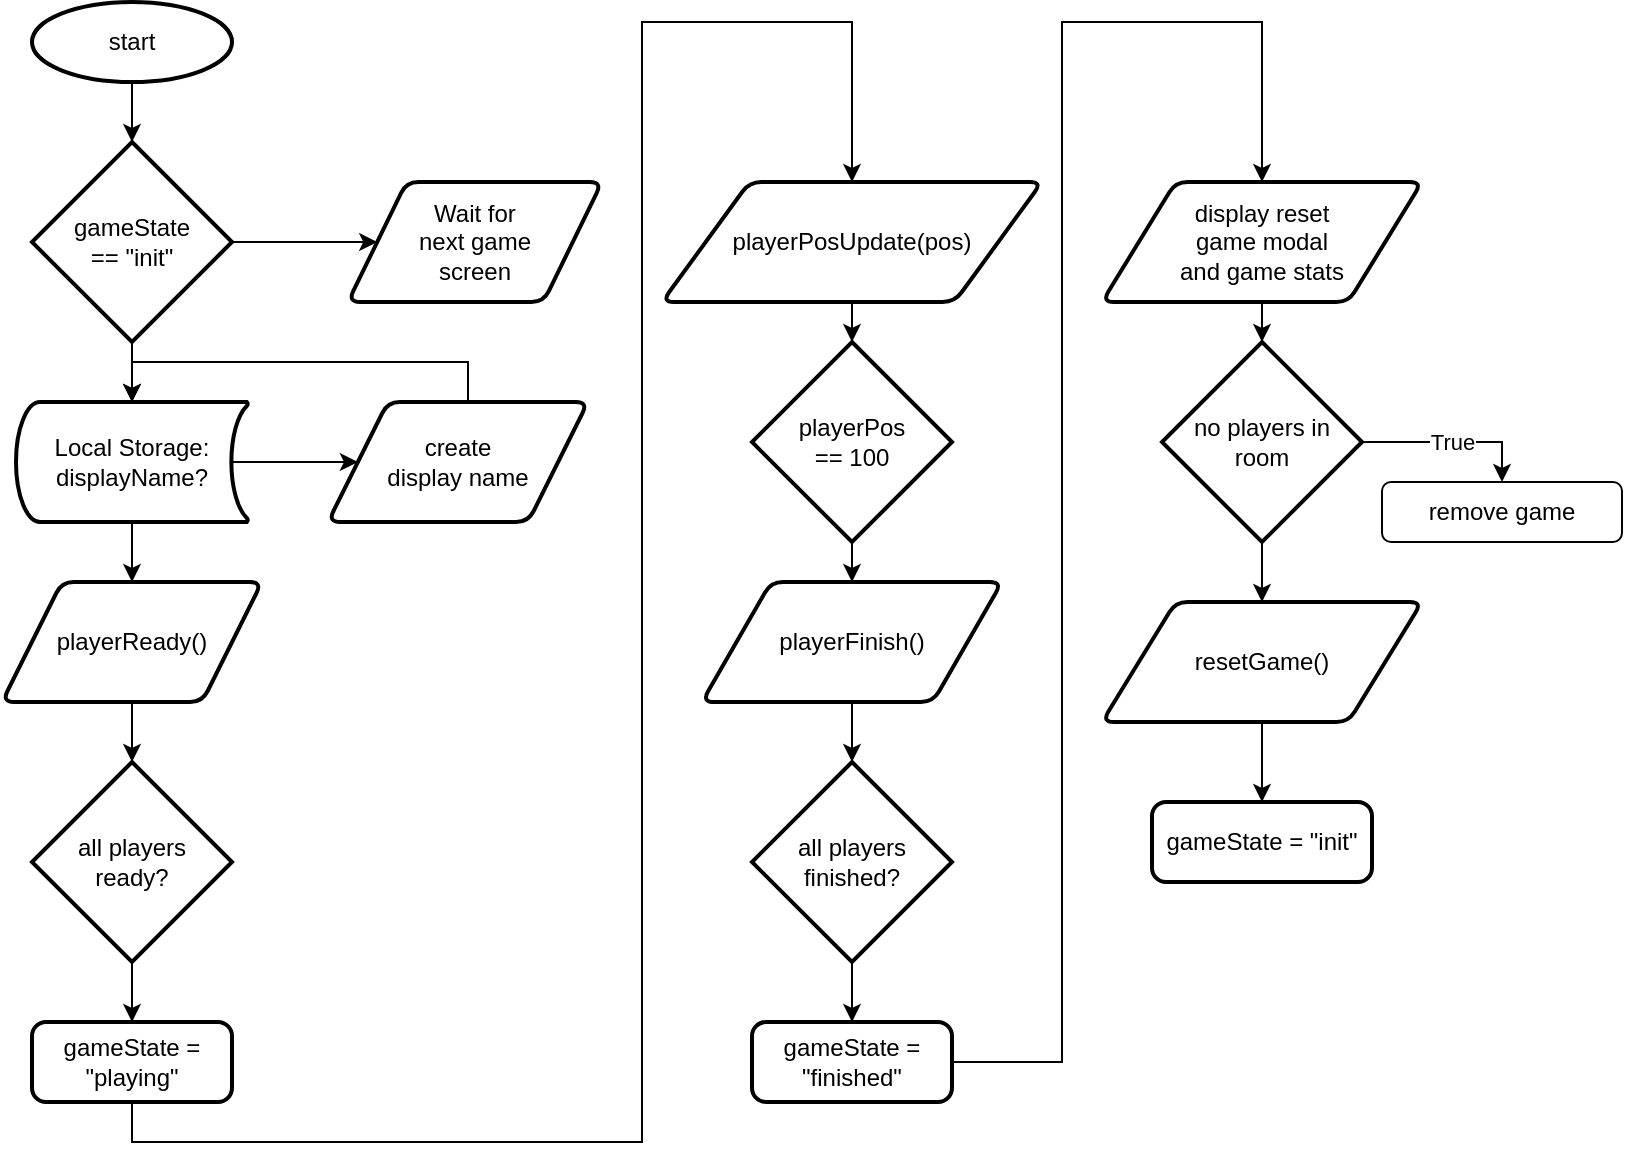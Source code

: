 <mxfile version="20.3.0" type="device"><diagram id="C5RBs43oDa-KdzZeNtuy" name="Page-1"><mxGraphModel dx="1186" dy="796" grid="1" gridSize="10" guides="1" tooltips="1" connect="1" arrows="1" fold="1" page="1" pageScale="1" pageWidth="827" pageHeight="1169" math="0" shadow="0"><root><mxCell id="WIyWlLk6GJQsqaUBKTNV-0"/><mxCell id="WIyWlLk6GJQsqaUBKTNV-1" parent="WIyWlLk6GJQsqaUBKTNV-0"/><mxCell id="TgupdeIR1DKq0XHVmSHS-3" style="edgeStyle=orthogonalEdgeStyle;rounded=0;orthogonalLoop=1;jettySize=auto;html=1;entryX=0.5;entryY=0;entryDx=0;entryDy=0;entryPerimeter=0;exitX=0.5;exitY=1;exitDx=0;exitDy=0;exitPerimeter=0;" edge="1" parent="WIyWlLk6GJQsqaUBKTNV-1" source="TgupdeIR1DKq0XHVmSHS-13" target="TgupdeIR1DKq0XHVmSHS-2"><mxGeometry relative="1" as="geometry"/></mxCell><mxCell id="TgupdeIR1DKq0XHVmSHS-15" style="edgeStyle=orthogonalEdgeStyle;rounded=0;orthogonalLoop=1;jettySize=auto;html=1;exitX=0.5;exitY=1;exitDx=0;exitDy=0;exitPerimeter=0;entryX=0.5;entryY=0;entryDx=0;entryDy=0;entryPerimeter=0;" edge="1" parent="WIyWlLk6GJQsqaUBKTNV-1" source="TgupdeIR1DKq0XHVmSHS-1" target="TgupdeIR1DKq0XHVmSHS-13"><mxGeometry relative="1" as="geometry"/></mxCell><mxCell id="TgupdeIR1DKq0XHVmSHS-1" value="start" style="strokeWidth=2;html=1;shape=mxgraph.flowchart.start_1;whiteSpace=wrap;" vertex="1" parent="WIyWlLk6GJQsqaUBKTNV-1"><mxGeometry x="25" y="20" width="100" height="40" as="geometry"/></mxCell><mxCell id="TgupdeIR1DKq0XHVmSHS-5" value="" style="edgeStyle=orthogonalEdgeStyle;rounded=0;orthogonalLoop=1;jettySize=auto;html=1;exitX=0.93;exitY=0.5;exitDx=0;exitDy=0;exitPerimeter=0;entryX=0;entryY=0.5;entryDx=0;entryDy=0;" edge="1" parent="WIyWlLk6GJQsqaUBKTNV-1" source="TgupdeIR1DKq0XHVmSHS-2" target="TgupdeIR1DKq0XHVmSHS-7"><mxGeometry relative="1" as="geometry"><mxPoint x="211" y="250" as="targetPoint"/></mxGeometry></mxCell><mxCell id="TgupdeIR1DKq0XHVmSHS-17" style="edgeStyle=orthogonalEdgeStyle;rounded=0;orthogonalLoop=1;jettySize=auto;html=1;exitX=0.5;exitY=1;exitDx=0;exitDy=0;exitPerimeter=0;entryX=0.5;entryY=0;entryDx=0;entryDy=0;" edge="1" parent="WIyWlLk6GJQsqaUBKTNV-1" source="TgupdeIR1DKq0XHVmSHS-2" target="TgupdeIR1DKq0XHVmSHS-16"><mxGeometry relative="1" as="geometry"/></mxCell><mxCell id="TgupdeIR1DKq0XHVmSHS-2" value="Local Storage:&lt;br&gt;displayName?" style="strokeWidth=2;html=1;shape=mxgraph.flowchart.stored_data;whiteSpace=wrap;" vertex="1" parent="WIyWlLk6GJQsqaUBKTNV-1"><mxGeometry x="17" y="220" width="116" height="60" as="geometry"/></mxCell><mxCell id="TgupdeIR1DKq0XHVmSHS-9" style="edgeStyle=orthogonalEdgeStyle;rounded=0;orthogonalLoop=1;jettySize=auto;html=1;entryX=0.5;entryY=0;entryDx=0;entryDy=0;entryPerimeter=0;" edge="1" parent="WIyWlLk6GJQsqaUBKTNV-1" source="TgupdeIR1DKq0XHVmSHS-7" target="TgupdeIR1DKq0XHVmSHS-2"><mxGeometry relative="1" as="geometry"><Array as="points"><mxPoint x="243" y="200"/><mxPoint x="75" y="200"/></Array></mxGeometry></mxCell><mxCell id="TgupdeIR1DKq0XHVmSHS-7" value="create &lt;br&gt;display name" style="shape=parallelogram;html=1;strokeWidth=2;perimeter=parallelogramPerimeter;whiteSpace=wrap;rounded=1;arcSize=12;size=0.23;" vertex="1" parent="WIyWlLk6GJQsqaUBKTNV-1"><mxGeometry x="173" y="220" width="130" height="60" as="geometry"/></mxCell><mxCell id="TgupdeIR1DKq0XHVmSHS-20" style="edgeStyle=orthogonalEdgeStyle;rounded=0;orthogonalLoop=1;jettySize=auto;html=1;exitX=0.5;exitY=1;exitDx=0;exitDy=0;exitPerimeter=0;" edge="1" parent="WIyWlLk6GJQsqaUBKTNV-1" source="TgupdeIR1DKq0XHVmSHS-11" target="TgupdeIR1DKq0XHVmSHS-19"><mxGeometry relative="1" as="geometry"/></mxCell><mxCell id="TgupdeIR1DKq0XHVmSHS-11" value="all players&lt;br&gt;ready?" style="strokeWidth=2;html=1;shape=mxgraph.flowchart.decision;whiteSpace=wrap;" vertex="1" parent="WIyWlLk6GJQsqaUBKTNV-1"><mxGeometry x="25" y="400" width="100" height="100" as="geometry"/></mxCell><mxCell id="TgupdeIR1DKq0XHVmSHS-24" style="edgeStyle=orthogonalEdgeStyle;rounded=0;orthogonalLoop=1;jettySize=auto;html=1;" edge="1" parent="WIyWlLk6GJQsqaUBKTNV-1" source="TgupdeIR1DKq0XHVmSHS-13" target="TgupdeIR1DKq0XHVmSHS-23"><mxGeometry relative="1" as="geometry"/></mxCell><mxCell id="TgupdeIR1DKq0XHVmSHS-13" value="gameState&lt;br&gt;== &quot;init&quot;" style="strokeWidth=2;html=1;shape=mxgraph.flowchart.decision;whiteSpace=wrap;" vertex="1" parent="WIyWlLk6GJQsqaUBKTNV-1"><mxGeometry x="25" y="90" width="100" height="100" as="geometry"/></mxCell><mxCell id="TgupdeIR1DKq0XHVmSHS-18" style="edgeStyle=orthogonalEdgeStyle;rounded=0;orthogonalLoop=1;jettySize=auto;html=1;exitX=0.5;exitY=1;exitDx=0;exitDy=0;entryX=0.5;entryY=0;entryDx=0;entryDy=0;entryPerimeter=0;" edge="1" parent="WIyWlLk6GJQsqaUBKTNV-1" source="TgupdeIR1DKq0XHVmSHS-16" target="TgupdeIR1DKq0XHVmSHS-11"><mxGeometry relative="1" as="geometry"/></mxCell><mxCell id="TgupdeIR1DKq0XHVmSHS-16" value="playerReady()" style="shape=parallelogram;html=1;strokeWidth=2;perimeter=parallelogramPerimeter;whiteSpace=wrap;rounded=1;arcSize=12;size=0.23;" vertex="1" parent="WIyWlLk6GJQsqaUBKTNV-1"><mxGeometry x="10" y="310" width="130" height="60" as="geometry"/></mxCell><mxCell id="TgupdeIR1DKq0XHVmSHS-25" style="edgeStyle=orthogonalEdgeStyle;rounded=0;orthogonalLoop=1;jettySize=auto;html=1;exitX=0.5;exitY=1;exitDx=0;exitDy=0;entryX=0.5;entryY=0;entryDx=0;entryDy=0;" edge="1" parent="WIyWlLk6GJQsqaUBKTNV-1" source="TgupdeIR1DKq0XHVmSHS-19" target="TgupdeIR1DKq0XHVmSHS-27"><mxGeometry relative="1" as="geometry"><mxPoint x="330" y="90" as="targetPoint"/><Array as="points"><mxPoint x="75" y="590"/><mxPoint x="330" y="590"/><mxPoint x="330" y="30"/><mxPoint x="435" y="30"/></Array></mxGeometry></mxCell><mxCell id="TgupdeIR1DKq0XHVmSHS-19" value="gameState = &quot;playing&quot;" style="rounded=1;whiteSpace=wrap;html=1;absoluteArcSize=1;arcSize=14;strokeWidth=2;" vertex="1" parent="WIyWlLk6GJQsqaUBKTNV-1"><mxGeometry x="25" y="530" width="100" height="40" as="geometry"/></mxCell><mxCell id="TgupdeIR1DKq0XHVmSHS-23" value="Wait for&lt;br&gt;next game &lt;br&gt;screen" style="shape=parallelogram;html=1;strokeWidth=2;perimeter=parallelogramPerimeter;whiteSpace=wrap;rounded=1;arcSize=12;size=0.23;" vertex="1" parent="WIyWlLk6GJQsqaUBKTNV-1"><mxGeometry x="183" y="110" width="127" height="60" as="geometry"/></mxCell><mxCell id="TgupdeIR1DKq0XHVmSHS-29" style="edgeStyle=orthogonalEdgeStyle;rounded=0;orthogonalLoop=1;jettySize=auto;html=1;exitX=0.5;exitY=1;exitDx=0;exitDy=0;entryX=0.5;entryY=0;entryDx=0;entryDy=0;entryPerimeter=0;" edge="1" parent="WIyWlLk6GJQsqaUBKTNV-1" source="TgupdeIR1DKq0XHVmSHS-27" target="TgupdeIR1DKq0XHVmSHS-28"><mxGeometry relative="1" as="geometry"/></mxCell><mxCell id="TgupdeIR1DKq0XHVmSHS-27" value="playerPosUpdate(pos)" style="shape=parallelogram;html=1;strokeWidth=2;perimeter=parallelogramPerimeter;whiteSpace=wrap;rounded=1;arcSize=12;size=0.23;" vertex="1" parent="WIyWlLk6GJQsqaUBKTNV-1"><mxGeometry x="340" y="110" width="190" height="60" as="geometry"/></mxCell><mxCell id="TgupdeIR1DKq0XHVmSHS-31" style="edgeStyle=orthogonalEdgeStyle;rounded=0;orthogonalLoop=1;jettySize=auto;html=1;exitX=0.5;exitY=1;exitDx=0;exitDy=0;exitPerimeter=0;" edge="1" parent="WIyWlLk6GJQsqaUBKTNV-1" source="TgupdeIR1DKq0XHVmSHS-28" target="TgupdeIR1DKq0XHVmSHS-30"><mxGeometry relative="1" as="geometry"/></mxCell><mxCell id="TgupdeIR1DKq0XHVmSHS-28" value="playerPos&lt;br&gt;== 100" style="strokeWidth=2;html=1;shape=mxgraph.flowchart.decision;whiteSpace=wrap;" vertex="1" parent="WIyWlLk6GJQsqaUBKTNV-1"><mxGeometry x="385" y="190" width="100" height="100" as="geometry"/></mxCell><mxCell id="TgupdeIR1DKq0XHVmSHS-33" style="edgeStyle=orthogonalEdgeStyle;rounded=0;orthogonalLoop=1;jettySize=auto;html=1;exitX=0.5;exitY=1;exitDx=0;exitDy=0;entryX=0.5;entryY=0;entryDx=0;entryDy=0;entryPerimeter=0;" edge="1" parent="WIyWlLk6GJQsqaUBKTNV-1" source="TgupdeIR1DKq0XHVmSHS-30" target="TgupdeIR1DKq0XHVmSHS-32"><mxGeometry relative="1" as="geometry"/></mxCell><mxCell id="TgupdeIR1DKq0XHVmSHS-30" value="playerFinish()" style="shape=parallelogram;html=1;strokeWidth=2;perimeter=parallelogramPerimeter;whiteSpace=wrap;rounded=1;arcSize=12;size=0.23;" vertex="1" parent="WIyWlLk6GJQsqaUBKTNV-1"><mxGeometry x="360" y="310" width="150" height="60" as="geometry"/></mxCell><mxCell id="TgupdeIR1DKq0XHVmSHS-35" style="edgeStyle=orthogonalEdgeStyle;rounded=0;orthogonalLoop=1;jettySize=auto;html=1;exitX=0.5;exitY=1;exitDx=0;exitDy=0;exitPerimeter=0;" edge="1" parent="WIyWlLk6GJQsqaUBKTNV-1" source="TgupdeIR1DKq0XHVmSHS-32" target="TgupdeIR1DKq0XHVmSHS-34"><mxGeometry relative="1" as="geometry"/></mxCell><mxCell id="TgupdeIR1DKq0XHVmSHS-32" value="all players&lt;br&gt;finished?" style="strokeWidth=2;html=1;shape=mxgraph.flowchart.decision;whiteSpace=wrap;" vertex="1" parent="WIyWlLk6GJQsqaUBKTNV-1"><mxGeometry x="385" y="400" width="100" height="100" as="geometry"/></mxCell><mxCell id="TgupdeIR1DKq0XHVmSHS-36" style="edgeStyle=orthogonalEdgeStyle;rounded=0;orthogonalLoop=1;jettySize=auto;html=1;entryX=0.5;entryY=0;entryDx=0;entryDy=0;" edge="1" parent="WIyWlLk6GJQsqaUBKTNV-1" source="TgupdeIR1DKq0XHVmSHS-34" target="TgupdeIR1DKq0XHVmSHS-37"><mxGeometry relative="1" as="geometry"><mxPoint x="570" y="240" as="targetPoint"/><Array as="points"><mxPoint x="540" y="550"/><mxPoint x="540" y="30"/><mxPoint x="640" y="30"/></Array></mxGeometry></mxCell><mxCell id="TgupdeIR1DKq0XHVmSHS-34" value="gameState = &quot;finished&quot;" style="rounded=1;whiteSpace=wrap;html=1;absoluteArcSize=1;arcSize=14;strokeWidth=2;" vertex="1" parent="WIyWlLk6GJQsqaUBKTNV-1"><mxGeometry x="385" y="530" width="100" height="40" as="geometry"/></mxCell><mxCell id="TgupdeIR1DKq0XHVmSHS-41" style="edgeStyle=orthogonalEdgeStyle;rounded=0;orthogonalLoop=1;jettySize=auto;html=1;exitX=0.5;exitY=1;exitDx=0;exitDy=0;" edge="1" parent="WIyWlLk6GJQsqaUBKTNV-1" source="TgupdeIR1DKq0XHVmSHS-37" target="TgupdeIR1DKq0XHVmSHS-38"><mxGeometry relative="1" as="geometry"/></mxCell><mxCell id="TgupdeIR1DKq0XHVmSHS-37" value="display reset&lt;br&gt;game modal&lt;br&gt;and game stats" style="shape=parallelogram;html=1;strokeWidth=2;perimeter=parallelogramPerimeter;whiteSpace=wrap;rounded=1;arcSize=12;size=0.23;" vertex="1" parent="WIyWlLk6GJQsqaUBKTNV-1"><mxGeometry x="560" y="110" width="160" height="60" as="geometry"/></mxCell><mxCell id="TgupdeIR1DKq0XHVmSHS-39" value="True" style="edgeStyle=orthogonalEdgeStyle;rounded=0;orthogonalLoop=1;jettySize=auto;html=1;entryX=0.5;entryY=0;entryDx=0;entryDy=0;" edge="1" parent="WIyWlLk6GJQsqaUBKTNV-1" source="TgupdeIR1DKq0XHVmSHS-38" target="TgupdeIR1DKq0XHVmSHS-40"><mxGeometry relative="1" as="geometry"><mxPoint x="740" y="230" as="targetPoint"/></mxGeometry></mxCell><mxCell id="TgupdeIR1DKq0XHVmSHS-45" style="edgeStyle=orthogonalEdgeStyle;rounded=0;orthogonalLoop=1;jettySize=auto;html=1;exitX=0.5;exitY=1;exitDx=0;exitDy=0;exitPerimeter=0;entryX=0.5;entryY=0;entryDx=0;entryDy=0;" edge="1" parent="WIyWlLk6GJQsqaUBKTNV-1" source="TgupdeIR1DKq0XHVmSHS-38" target="TgupdeIR1DKq0XHVmSHS-44"><mxGeometry relative="1" as="geometry"/></mxCell><mxCell id="TgupdeIR1DKq0XHVmSHS-38" value="no players in room" style="strokeWidth=2;html=1;shape=mxgraph.flowchart.decision;whiteSpace=wrap;" vertex="1" parent="WIyWlLk6GJQsqaUBKTNV-1"><mxGeometry x="590" y="190" width="100" height="100" as="geometry"/></mxCell><mxCell id="TgupdeIR1DKq0XHVmSHS-40" value="remove game" style="rounded=1;whiteSpace=wrap;html=1;" vertex="1" parent="WIyWlLk6GJQsqaUBKTNV-1"><mxGeometry x="700" y="260" width="120" height="30" as="geometry"/></mxCell><mxCell id="TgupdeIR1DKq0XHVmSHS-47" style="edgeStyle=orthogonalEdgeStyle;rounded=0;orthogonalLoop=1;jettySize=auto;html=1;exitX=0.5;exitY=1;exitDx=0;exitDy=0;entryX=0.5;entryY=0;entryDx=0;entryDy=0;" edge="1" parent="WIyWlLk6GJQsqaUBKTNV-1" source="TgupdeIR1DKq0XHVmSHS-44" target="TgupdeIR1DKq0XHVmSHS-46"><mxGeometry relative="1" as="geometry"/></mxCell><mxCell id="TgupdeIR1DKq0XHVmSHS-44" value="resetGame()" style="shape=parallelogram;html=1;strokeWidth=2;perimeter=parallelogramPerimeter;whiteSpace=wrap;rounded=1;arcSize=12;size=0.23;" vertex="1" parent="WIyWlLk6GJQsqaUBKTNV-1"><mxGeometry x="560" y="320" width="160" height="60" as="geometry"/></mxCell><mxCell id="TgupdeIR1DKq0XHVmSHS-46" value="gameState = &quot;init&quot;" style="rounded=1;whiteSpace=wrap;html=1;absoluteArcSize=1;arcSize=14;strokeWidth=2;" vertex="1" parent="WIyWlLk6GJQsqaUBKTNV-1"><mxGeometry x="585" y="420" width="110" height="40" as="geometry"/></mxCell></root></mxGraphModel></diagram></mxfile>